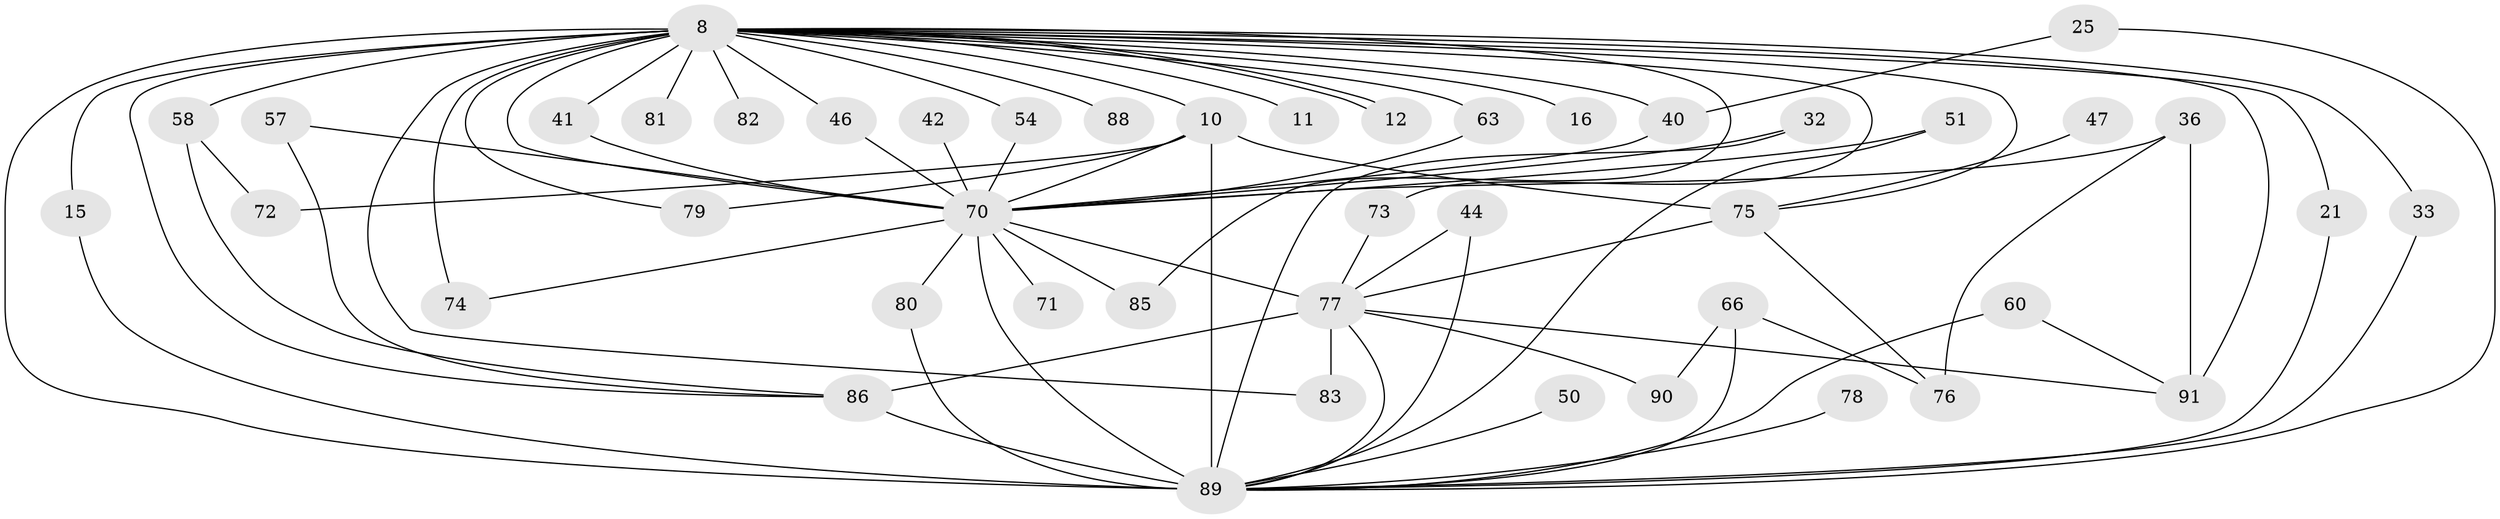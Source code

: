 // original degree distribution, {24: 0.01098901098901099, 10: 0.01098901098901099, 22: 0.01098901098901099, 19: 0.01098901098901099, 23: 0.01098901098901099, 18: 0.01098901098901099, 20: 0.01098901098901099, 25: 0.01098901098901099, 16: 0.01098901098901099, 15: 0.01098901098901099, 2: 0.5604395604395604, 4: 0.054945054945054944, 5: 0.03296703296703297, 8: 0.01098901098901099, 3: 0.1978021978021978, 6: 0.02197802197802198, 11: 0.01098901098901099}
// Generated by graph-tools (version 1.1) at 2025/48/03/04/25 21:48:02]
// undirected, 45 vertices, 80 edges
graph export_dot {
graph [start="1"]
  node [color=gray90,style=filled];
  8 [super="+5+3"];
  10 [super="+2"];
  11;
  12;
  15;
  16;
  21;
  25;
  32;
  33;
  36 [super="+19+30"];
  40 [super="+37"];
  41;
  42;
  44;
  46;
  47;
  50 [super="+26"];
  51;
  54;
  57;
  58 [super="+35"];
  60 [super="+52"];
  63;
  66 [super="+14"];
  70 [super="+9"];
  71;
  72;
  73;
  74 [super="+62"];
  75 [super="+53+22"];
  76 [super="+49"];
  77 [super="+20+24+55"];
  78;
  79;
  80;
  81;
  82;
  83;
  85;
  86 [super="+67+84"];
  88 [super="+45"];
  89 [super="+56+87+28+69"];
  90;
  91 [super="+29+68"];
  8 -- 10 [weight=6];
  8 -- 11 [weight=2];
  8 -- 12;
  8 -- 12;
  8 -- 63;
  8 -- 73;
  8 -- 81 [weight=2];
  8 -- 82 [weight=2];
  8 -- 88 [weight=2];
  8 -- 91 [weight=4];
  8 -- 70 [weight=10];
  8 -- 15;
  8 -- 16 [weight=2];
  8 -- 79;
  8 -- 83;
  8 -- 21;
  8 -- 41;
  8 -- 54;
  8 -- 58 [weight=3];
  8 -- 85;
  8 -- 33;
  8 -- 40 [weight=2];
  8 -- 46;
  8 -- 75 [weight=2];
  8 -- 89 [weight=8];
  8 -- 86 [weight=2];
  8 -- 74 [weight=2];
  10 -- 72;
  10 -- 79;
  10 -- 75 [weight=2];
  10 -- 89 [weight=7];
  10 -- 70 [weight=6];
  15 -- 89;
  21 -- 89;
  25 -- 40;
  25 -- 89;
  32 -- 89;
  32 -- 70;
  33 -- 89;
  36 -- 76;
  36 -- 91 [weight=2];
  36 -- 70 [weight=2];
  40 -- 70 [weight=2];
  41 -- 70;
  42 -- 70 [weight=2];
  44 -- 77;
  44 -- 89;
  46 -- 70;
  47 -- 75;
  50 -- 89 [weight=3];
  51 -- 89;
  51 -- 70;
  54 -- 70;
  57 -- 86;
  57 -- 70;
  58 -- 72;
  58 -- 86;
  60 -- 91;
  60 -- 89 [weight=2];
  63 -- 70;
  66 -- 90;
  66 -- 76;
  66 -- 89 [weight=3];
  70 -- 71 [weight=2];
  70 -- 74;
  70 -- 77 [weight=6];
  70 -- 80;
  70 -- 85;
  70 -- 89 [weight=7];
  73 -- 77;
  75 -- 77 [weight=2];
  75 -- 76;
  77 -- 83;
  77 -- 90;
  77 -- 86 [weight=3];
  77 -- 91 [weight=2];
  77 -- 89;
  78 -- 89 [weight=2];
  80 -- 89;
  86 -- 89 [weight=2];
}
